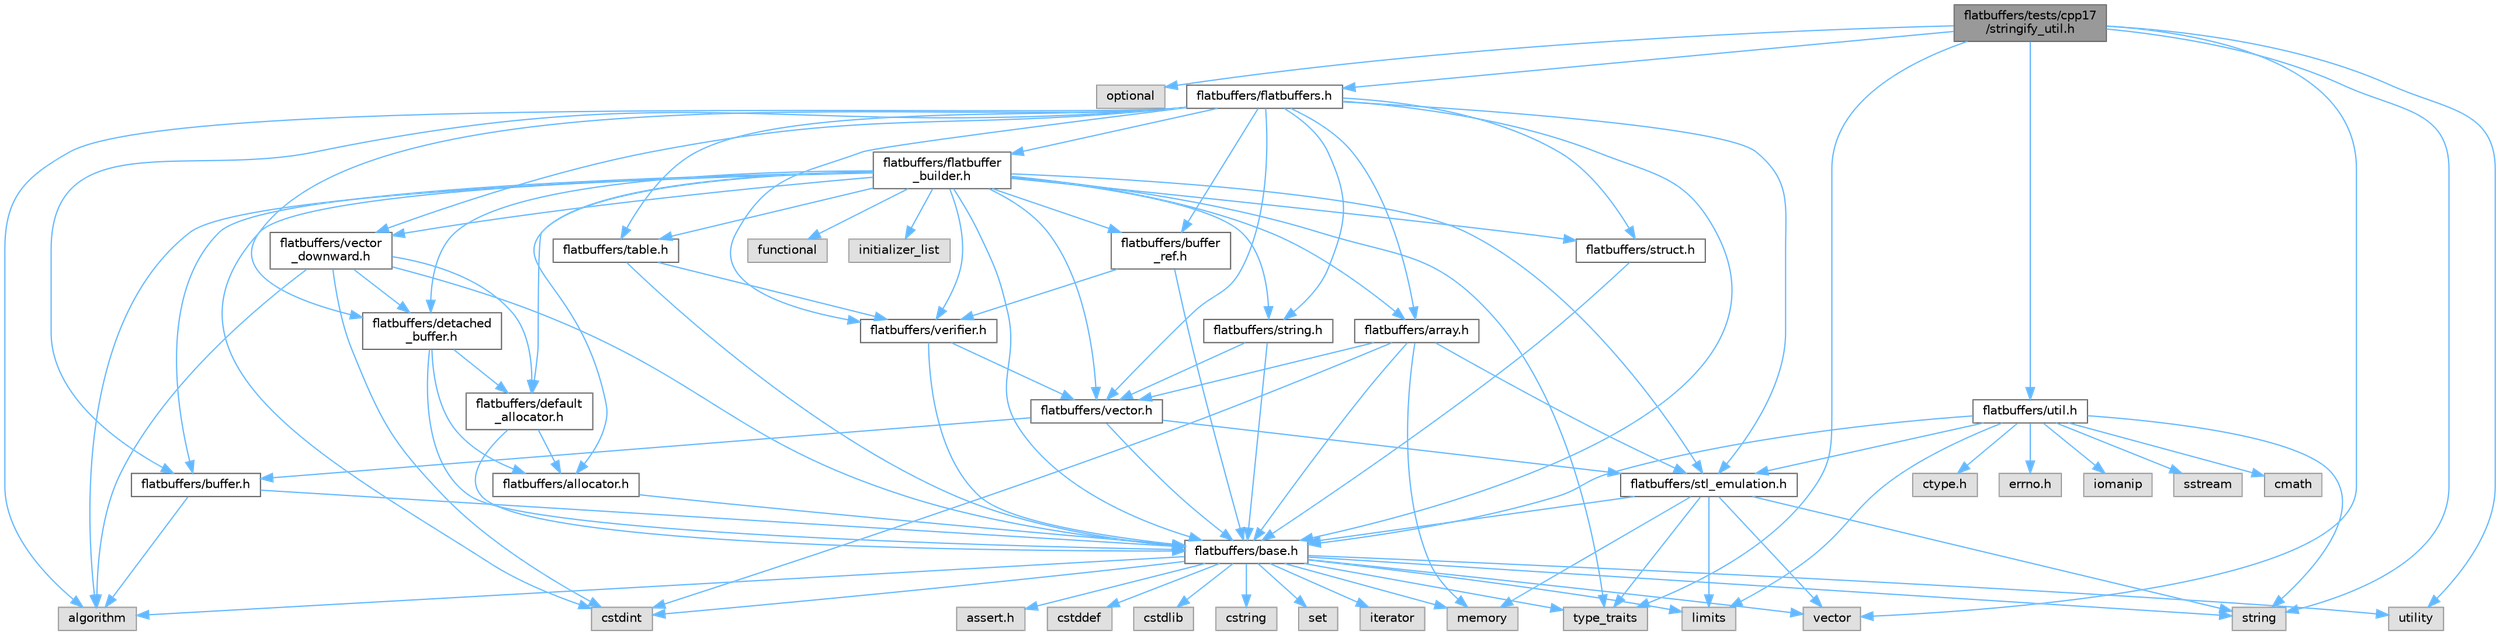 digraph "flatbuffers/tests/cpp17/stringify_util.h"
{
 // LATEX_PDF_SIZE
  bgcolor="transparent";
  edge [fontname=Helvetica,fontsize=10,labelfontname=Helvetica,labelfontsize=10];
  node [fontname=Helvetica,fontsize=10,shape=box,height=0.2,width=0.4];
  Node1 [id="Node000001",label="flatbuffers/tests/cpp17\l/stringify_util.h",height=0.2,width=0.4,color="gray40", fillcolor="grey60", style="filled", fontcolor="black",tooltip=" "];
  Node1 -> Node2 [id="edge100_Node000001_Node000002",color="steelblue1",style="solid",tooltip=" "];
  Node2 [id="Node000002",label="optional",height=0.2,width=0.4,color="grey60", fillcolor="#E0E0E0", style="filled",tooltip=" "];
  Node1 -> Node3 [id="edge101_Node000001_Node000003",color="steelblue1",style="solid",tooltip=" "];
  Node3 [id="Node000003",label="string",height=0.2,width=0.4,color="grey60", fillcolor="#E0E0E0", style="filled",tooltip=" "];
  Node1 -> Node4 [id="edge102_Node000001_Node000004",color="steelblue1",style="solid",tooltip=" "];
  Node4 [id="Node000004",label="type_traits",height=0.2,width=0.4,color="grey60", fillcolor="#E0E0E0", style="filled",tooltip=" "];
  Node1 -> Node5 [id="edge103_Node000001_Node000005",color="steelblue1",style="solid",tooltip=" "];
  Node5 [id="Node000005",label="utility",height=0.2,width=0.4,color="grey60", fillcolor="#E0E0E0", style="filled",tooltip=" "];
  Node1 -> Node6 [id="edge104_Node000001_Node000006",color="steelblue1",style="solid",tooltip=" "];
  Node6 [id="Node000006",label="vector",height=0.2,width=0.4,color="grey60", fillcolor="#E0E0E0", style="filled",tooltip=" "];
  Node1 -> Node7 [id="edge105_Node000001_Node000007",color="steelblue1",style="solid",tooltip=" "];
  Node7 [id="Node000007",label="flatbuffers/flatbuffers.h",height=0.2,width=0.4,color="grey40", fillcolor="white", style="filled",URL="$flatbuffers_8h.html",tooltip=" "];
  Node7 -> Node8 [id="edge106_Node000007_Node000008",color="steelblue1",style="solid",tooltip=" "];
  Node8 [id="Node000008",label="algorithm",height=0.2,width=0.4,color="grey60", fillcolor="#E0E0E0", style="filled",tooltip=" "];
  Node7 -> Node9 [id="edge107_Node000007_Node000009",color="steelblue1",style="solid",tooltip=" "];
  Node9 [id="Node000009",label="flatbuffers/array.h",height=0.2,width=0.4,color="grey40", fillcolor="white", style="filled",URL="$array_8h.html",tooltip=" "];
  Node9 -> Node10 [id="edge108_Node000009_Node000010",color="steelblue1",style="solid",tooltip=" "];
  Node10 [id="Node000010",label="cstdint",height=0.2,width=0.4,color="grey60", fillcolor="#E0E0E0", style="filled",tooltip=" "];
  Node9 -> Node11 [id="edge109_Node000009_Node000011",color="steelblue1",style="solid",tooltip=" "];
  Node11 [id="Node000011",label="memory",height=0.2,width=0.4,color="grey60", fillcolor="#E0E0E0", style="filled",tooltip=" "];
  Node9 -> Node12 [id="edge110_Node000009_Node000012",color="steelblue1",style="solid",tooltip=" "];
  Node12 [id="Node000012",label="flatbuffers/base.h",height=0.2,width=0.4,color="grey40", fillcolor="white", style="filled",URL="$base_8h.html",tooltip=" "];
  Node12 -> Node13 [id="edge111_Node000012_Node000013",color="steelblue1",style="solid",tooltip=" "];
  Node13 [id="Node000013",label="assert.h",height=0.2,width=0.4,color="grey60", fillcolor="#E0E0E0", style="filled",tooltip=" "];
  Node12 -> Node10 [id="edge112_Node000012_Node000010",color="steelblue1",style="solid",tooltip=" "];
  Node12 -> Node14 [id="edge113_Node000012_Node000014",color="steelblue1",style="solid",tooltip=" "];
  Node14 [id="Node000014",label="cstddef",height=0.2,width=0.4,color="grey60", fillcolor="#E0E0E0", style="filled",tooltip=" "];
  Node12 -> Node15 [id="edge114_Node000012_Node000015",color="steelblue1",style="solid",tooltip=" "];
  Node15 [id="Node000015",label="cstdlib",height=0.2,width=0.4,color="grey60", fillcolor="#E0E0E0", style="filled",tooltip=" "];
  Node12 -> Node16 [id="edge115_Node000012_Node000016",color="steelblue1",style="solid",tooltip=" "];
  Node16 [id="Node000016",label="cstring",height=0.2,width=0.4,color="grey60", fillcolor="#E0E0E0", style="filled",tooltip=" "];
  Node12 -> Node5 [id="edge116_Node000012_Node000005",color="steelblue1",style="solid",tooltip=" "];
  Node12 -> Node3 [id="edge117_Node000012_Node000003",color="steelblue1",style="solid",tooltip=" "];
  Node12 -> Node4 [id="edge118_Node000012_Node000004",color="steelblue1",style="solid",tooltip=" "];
  Node12 -> Node6 [id="edge119_Node000012_Node000006",color="steelblue1",style="solid",tooltip=" "];
  Node12 -> Node17 [id="edge120_Node000012_Node000017",color="steelblue1",style="solid",tooltip=" "];
  Node17 [id="Node000017",label="set",height=0.2,width=0.4,color="grey60", fillcolor="#E0E0E0", style="filled",tooltip=" "];
  Node12 -> Node8 [id="edge121_Node000012_Node000008",color="steelblue1",style="solid",tooltip=" "];
  Node12 -> Node18 [id="edge122_Node000012_Node000018",color="steelblue1",style="solid",tooltip=" "];
  Node18 [id="Node000018",label="limits",height=0.2,width=0.4,color="grey60", fillcolor="#E0E0E0", style="filled",tooltip=" "];
  Node12 -> Node19 [id="edge123_Node000012_Node000019",color="steelblue1",style="solid",tooltip=" "];
  Node19 [id="Node000019",label="iterator",height=0.2,width=0.4,color="grey60", fillcolor="#E0E0E0", style="filled",tooltip=" "];
  Node12 -> Node11 [id="edge124_Node000012_Node000011",color="steelblue1",style="solid",tooltip=" "];
  Node9 -> Node20 [id="edge125_Node000009_Node000020",color="steelblue1",style="solid",tooltip=" "];
  Node20 [id="Node000020",label="flatbuffers/stl_emulation.h",height=0.2,width=0.4,color="grey40", fillcolor="white", style="filled",URL="$stl__emulation_8h.html",tooltip=" "];
  Node20 -> Node12 [id="edge126_Node000020_Node000012",color="steelblue1",style="solid",tooltip=" "];
  Node20 -> Node3 [id="edge127_Node000020_Node000003",color="steelblue1",style="solid",tooltip=" "];
  Node20 -> Node4 [id="edge128_Node000020_Node000004",color="steelblue1",style="solid",tooltip=" "];
  Node20 -> Node6 [id="edge129_Node000020_Node000006",color="steelblue1",style="solid",tooltip=" "];
  Node20 -> Node11 [id="edge130_Node000020_Node000011",color="steelblue1",style="solid",tooltip=" "];
  Node20 -> Node18 [id="edge131_Node000020_Node000018",color="steelblue1",style="solid",tooltip=" "];
  Node9 -> Node21 [id="edge132_Node000009_Node000021",color="steelblue1",style="solid",tooltip=" "];
  Node21 [id="Node000021",label="flatbuffers/vector.h",height=0.2,width=0.4,color="grey40", fillcolor="white", style="filled",URL="$vector_8h.html",tooltip=" "];
  Node21 -> Node12 [id="edge133_Node000021_Node000012",color="steelblue1",style="solid",tooltip=" "];
  Node21 -> Node22 [id="edge134_Node000021_Node000022",color="steelblue1",style="solid",tooltip=" "];
  Node22 [id="Node000022",label="flatbuffers/buffer.h",height=0.2,width=0.4,color="grey40", fillcolor="white", style="filled",URL="$buffer_8h.html",tooltip=" "];
  Node22 -> Node8 [id="edge135_Node000022_Node000008",color="steelblue1",style="solid",tooltip=" "];
  Node22 -> Node12 [id="edge136_Node000022_Node000012",color="steelblue1",style="solid",tooltip=" "];
  Node21 -> Node20 [id="edge137_Node000021_Node000020",color="steelblue1",style="solid",tooltip=" "];
  Node7 -> Node12 [id="edge138_Node000007_Node000012",color="steelblue1",style="solid",tooltip=" "];
  Node7 -> Node22 [id="edge139_Node000007_Node000022",color="steelblue1",style="solid",tooltip=" "];
  Node7 -> Node23 [id="edge140_Node000007_Node000023",color="steelblue1",style="solid",tooltip=" "];
  Node23 [id="Node000023",label="flatbuffers/buffer\l_ref.h",height=0.2,width=0.4,color="grey40", fillcolor="white", style="filled",URL="$buffer__ref_8h.html",tooltip=" "];
  Node23 -> Node12 [id="edge141_Node000023_Node000012",color="steelblue1",style="solid",tooltip=" "];
  Node23 -> Node24 [id="edge142_Node000023_Node000024",color="steelblue1",style="solid",tooltip=" "];
  Node24 [id="Node000024",label="flatbuffers/verifier.h",height=0.2,width=0.4,color="grey40", fillcolor="white", style="filled",URL="$verifier_8h.html",tooltip=" "];
  Node24 -> Node12 [id="edge143_Node000024_Node000012",color="steelblue1",style="solid",tooltip=" "];
  Node24 -> Node21 [id="edge144_Node000024_Node000021",color="steelblue1",style="solid",tooltip=" "];
  Node7 -> Node25 [id="edge145_Node000007_Node000025",color="steelblue1",style="solid",tooltip=" "];
  Node25 [id="Node000025",label="flatbuffers/detached\l_buffer.h",height=0.2,width=0.4,color="grey40", fillcolor="white", style="filled",URL="$detached__buffer_8h.html",tooltip=" "];
  Node25 -> Node26 [id="edge146_Node000025_Node000026",color="steelblue1",style="solid",tooltip=" "];
  Node26 [id="Node000026",label="flatbuffers/allocator.h",height=0.2,width=0.4,color="grey40", fillcolor="white", style="filled",URL="$allocator_8h.html",tooltip=" "];
  Node26 -> Node12 [id="edge147_Node000026_Node000012",color="steelblue1",style="solid",tooltip=" "];
  Node25 -> Node12 [id="edge148_Node000025_Node000012",color="steelblue1",style="solid",tooltip=" "];
  Node25 -> Node27 [id="edge149_Node000025_Node000027",color="steelblue1",style="solid",tooltip=" "];
  Node27 [id="Node000027",label="flatbuffers/default\l_allocator.h",height=0.2,width=0.4,color="grey40", fillcolor="white", style="filled",URL="$default__allocator_8h.html",tooltip=" "];
  Node27 -> Node26 [id="edge150_Node000027_Node000026",color="steelblue1",style="solid",tooltip=" "];
  Node27 -> Node12 [id="edge151_Node000027_Node000012",color="steelblue1",style="solid",tooltip=" "];
  Node7 -> Node28 [id="edge152_Node000007_Node000028",color="steelblue1",style="solid",tooltip=" "];
  Node28 [id="Node000028",label="flatbuffers/flatbuffer\l_builder.h",height=0.2,width=0.4,color="grey40", fillcolor="white", style="filled",URL="$flatbuffer__builder_8h.html",tooltip=" "];
  Node28 -> Node8 [id="edge153_Node000028_Node000008",color="steelblue1",style="solid",tooltip=" "];
  Node28 -> Node10 [id="edge154_Node000028_Node000010",color="steelblue1",style="solid",tooltip=" "];
  Node28 -> Node29 [id="edge155_Node000028_Node000029",color="steelblue1",style="solid",tooltip=" "];
  Node29 [id="Node000029",label="functional",height=0.2,width=0.4,color="grey60", fillcolor="#E0E0E0", style="filled",tooltip=" "];
  Node28 -> Node30 [id="edge156_Node000028_Node000030",color="steelblue1",style="solid",tooltip=" "];
  Node30 [id="Node000030",label="initializer_list",height=0.2,width=0.4,color="grey60", fillcolor="#E0E0E0", style="filled",tooltip=" "];
  Node28 -> Node4 [id="edge157_Node000028_Node000004",color="steelblue1",style="solid",tooltip=" "];
  Node28 -> Node26 [id="edge158_Node000028_Node000026",color="steelblue1",style="solid",tooltip=" "];
  Node28 -> Node9 [id="edge159_Node000028_Node000009",color="steelblue1",style="solid",tooltip=" "];
  Node28 -> Node12 [id="edge160_Node000028_Node000012",color="steelblue1",style="solid",tooltip=" "];
  Node28 -> Node22 [id="edge161_Node000028_Node000022",color="steelblue1",style="solid",tooltip=" "];
  Node28 -> Node23 [id="edge162_Node000028_Node000023",color="steelblue1",style="solid",tooltip=" "];
  Node28 -> Node27 [id="edge163_Node000028_Node000027",color="steelblue1",style="solid",tooltip=" "];
  Node28 -> Node25 [id="edge164_Node000028_Node000025",color="steelblue1",style="solid",tooltip=" "];
  Node28 -> Node20 [id="edge165_Node000028_Node000020",color="steelblue1",style="solid",tooltip=" "];
  Node28 -> Node31 [id="edge166_Node000028_Node000031",color="steelblue1",style="solid",tooltip=" "];
  Node31 [id="Node000031",label="flatbuffers/string.h",height=0.2,width=0.4,color="grey40", fillcolor="white", style="filled",URL="$string_8h.html",tooltip=" "];
  Node31 -> Node12 [id="edge167_Node000031_Node000012",color="steelblue1",style="solid",tooltip=" "];
  Node31 -> Node21 [id="edge168_Node000031_Node000021",color="steelblue1",style="solid",tooltip=" "];
  Node28 -> Node32 [id="edge169_Node000028_Node000032",color="steelblue1",style="solid",tooltip=" "];
  Node32 [id="Node000032",label="flatbuffers/struct.h",height=0.2,width=0.4,color="grey40", fillcolor="white", style="filled",URL="$struct_8h.html",tooltip=" "];
  Node32 -> Node12 [id="edge170_Node000032_Node000012",color="steelblue1",style="solid",tooltip=" "];
  Node28 -> Node33 [id="edge171_Node000028_Node000033",color="steelblue1",style="solid",tooltip=" "];
  Node33 [id="Node000033",label="flatbuffers/table.h",height=0.2,width=0.4,color="grey40", fillcolor="white", style="filled",URL="$table_8h.html",tooltip=" "];
  Node33 -> Node12 [id="edge172_Node000033_Node000012",color="steelblue1",style="solid",tooltip=" "];
  Node33 -> Node24 [id="edge173_Node000033_Node000024",color="steelblue1",style="solid",tooltip=" "];
  Node28 -> Node21 [id="edge174_Node000028_Node000021",color="steelblue1",style="solid",tooltip=" "];
  Node28 -> Node34 [id="edge175_Node000028_Node000034",color="steelblue1",style="solid",tooltip=" "];
  Node34 [id="Node000034",label="flatbuffers/vector\l_downward.h",height=0.2,width=0.4,color="grey40", fillcolor="white", style="filled",URL="$vector__downward_8h.html",tooltip=" "];
  Node34 -> Node8 [id="edge176_Node000034_Node000008",color="steelblue1",style="solid",tooltip=" "];
  Node34 -> Node10 [id="edge177_Node000034_Node000010",color="steelblue1",style="solid",tooltip=" "];
  Node34 -> Node12 [id="edge178_Node000034_Node000012",color="steelblue1",style="solid",tooltip=" "];
  Node34 -> Node27 [id="edge179_Node000034_Node000027",color="steelblue1",style="solid",tooltip=" "];
  Node34 -> Node25 [id="edge180_Node000034_Node000025",color="steelblue1",style="solid",tooltip=" "];
  Node28 -> Node24 [id="edge181_Node000028_Node000024",color="steelblue1",style="solid",tooltip=" "];
  Node7 -> Node20 [id="edge182_Node000007_Node000020",color="steelblue1",style="solid",tooltip=" "];
  Node7 -> Node31 [id="edge183_Node000007_Node000031",color="steelblue1",style="solid",tooltip=" "];
  Node7 -> Node32 [id="edge184_Node000007_Node000032",color="steelblue1",style="solid",tooltip=" "];
  Node7 -> Node33 [id="edge185_Node000007_Node000033",color="steelblue1",style="solid",tooltip=" "];
  Node7 -> Node21 [id="edge186_Node000007_Node000021",color="steelblue1",style="solid",tooltip=" "];
  Node7 -> Node34 [id="edge187_Node000007_Node000034",color="steelblue1",style="solid",tooltip=" "];
  Node7 -> Node24 [id="edge188_Node000007_Node000024",color="steelblue1",style="solid",tooltip=" "];
  Node1 -> Node35 [id="edge189_Node000001_Node000035",color="steelblue1",style="solid",tooltip=" "];
  Node35 [id="Node000035",label="flatbuffers/util.h",height=0.2,width=0.4,color="grey40", fillcolor="white", style="filled",URL="$util_8h.html",tooltip=" "];
  Node35 -> Node36 [id="edge190_Node000035_Node000036",color="steelblue1",style="solid",tooltip=" "];
  Node36 [id="Node000036",label="ctype.h",height=0.2,width=0.4,color="grey60", fillcolor="#E0E0E0", style="filled",tooltip=" "];
  Node35 -> Node37 [id="edge191_Node000035_Node000037",color="steelblue1",style="solid",tooltip=" "];
  Node37 [id="Node000037",label="errno.h",height=0.2,width=0.4,color="grey60", fillcolor="#E0E0E0", style="filled",tooltip=" "];
  Node35 -> Node12 [id="edge192_Node000035_Node000012",color="steelblue1",style="solid",tooltip=" "];
  Node35 -> Node20 [id="edge193_Node000035_Node000020",color="steelblue1",style="solid",tooltip=" "];
  Node35 -> Node38 [id="edge194_Node000035_Node000038",color="steelblue1",style="solid",tooltip=" "];
  Node38 [id="Node000038",label="iomanip",height=0.2,width=0.4,color="grey60", fillcolor="#E0E0E0", style="filled",tooltip=" "];
  Node35 -> Node39 [id="edge195_Node000035_Node000039",color="steelblue1",style="solid",tooltip=" "];
  Node39 [id="Node000039",label="sstream",height=0.2,width=0.4,color="grey60", fillcolor="#E0E0E0", style="filled",tooltip=" "];
  Node35 -> Node40 [id="edge196_Node000035_Node000040",color="steelblue1",style="solid",tooltip=" "];
  Node40 [id="Node000040",label="cmath",height=0.2,width=0.4,color="grey60", fillcolor="#E0E0E0", style="filled",tooltip=" "];
  Node35 -> Node18 [id="edge197_Node000035_Node000018",color="steelblue1",style="solid",tooltip=" "];
  Node35 -> Node3 [id="edge198_Node000035_Node000003",color="steelblue1",style="solid",tooltip=" "];
}
